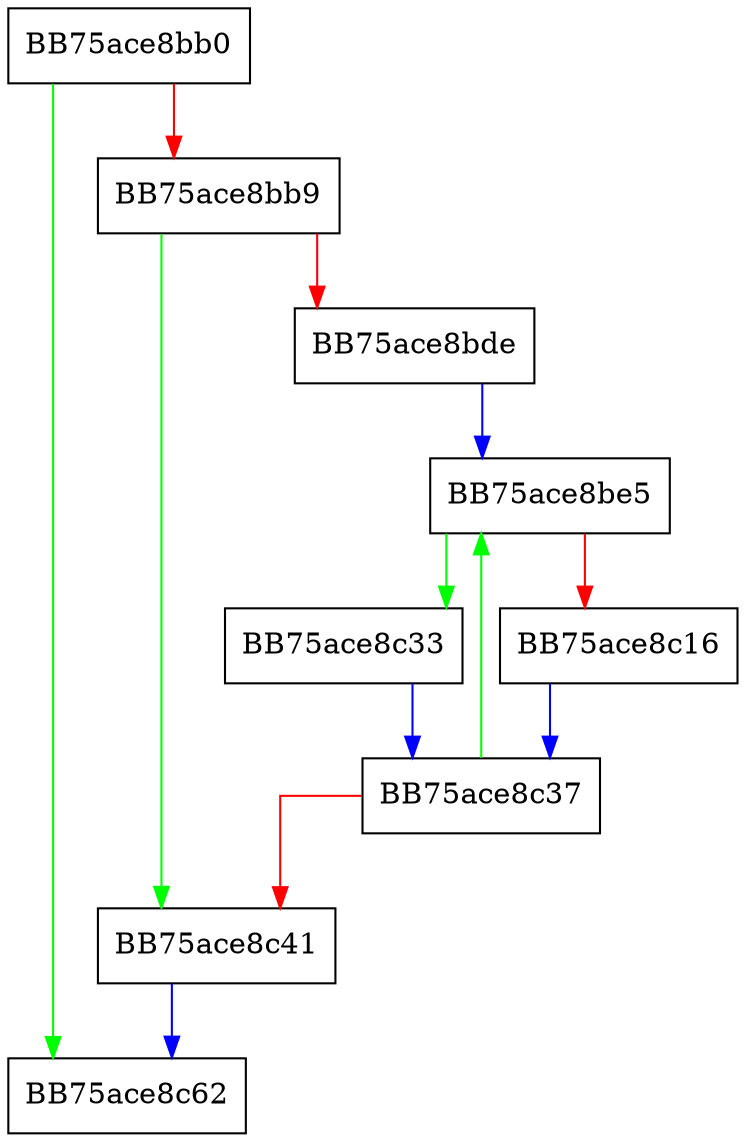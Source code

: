 digraph _process_control_flow_results {
  node [shape="box"];
  graph [splines=ortho];
  BB75ace8bb0 -> BB75ace8c62 [color="green"];
  BB75ace8bb0 -> BB75ace8bb9 [color="red"];
  BB75ace8bb9 -> BB75ace8c41 [color="green"];
  BB75ace8bb9 -> BB75ace8bde [color="red"];
  BB75ace8bde -> BB75ace8be5 [color="blue"];
  BB75ace8be5 -> BB75ace8c33 [color="green"];
  BB75ace8be5 -> BB75ace8c16 [color="red"];
  BB75ace8c16 -> BB75ace8c37 [color="blue"];
  BB75ace8c33 -> BB75ace8c37 [color="blue"];
  BB75ace8c37 -> BB75ace8be5 [color="green"];
  BB75ace8c37 -> BB75ace8c41 [color="red"];
  BB75ace8c41 -> BB75ace8c62 [color="blue"];
}